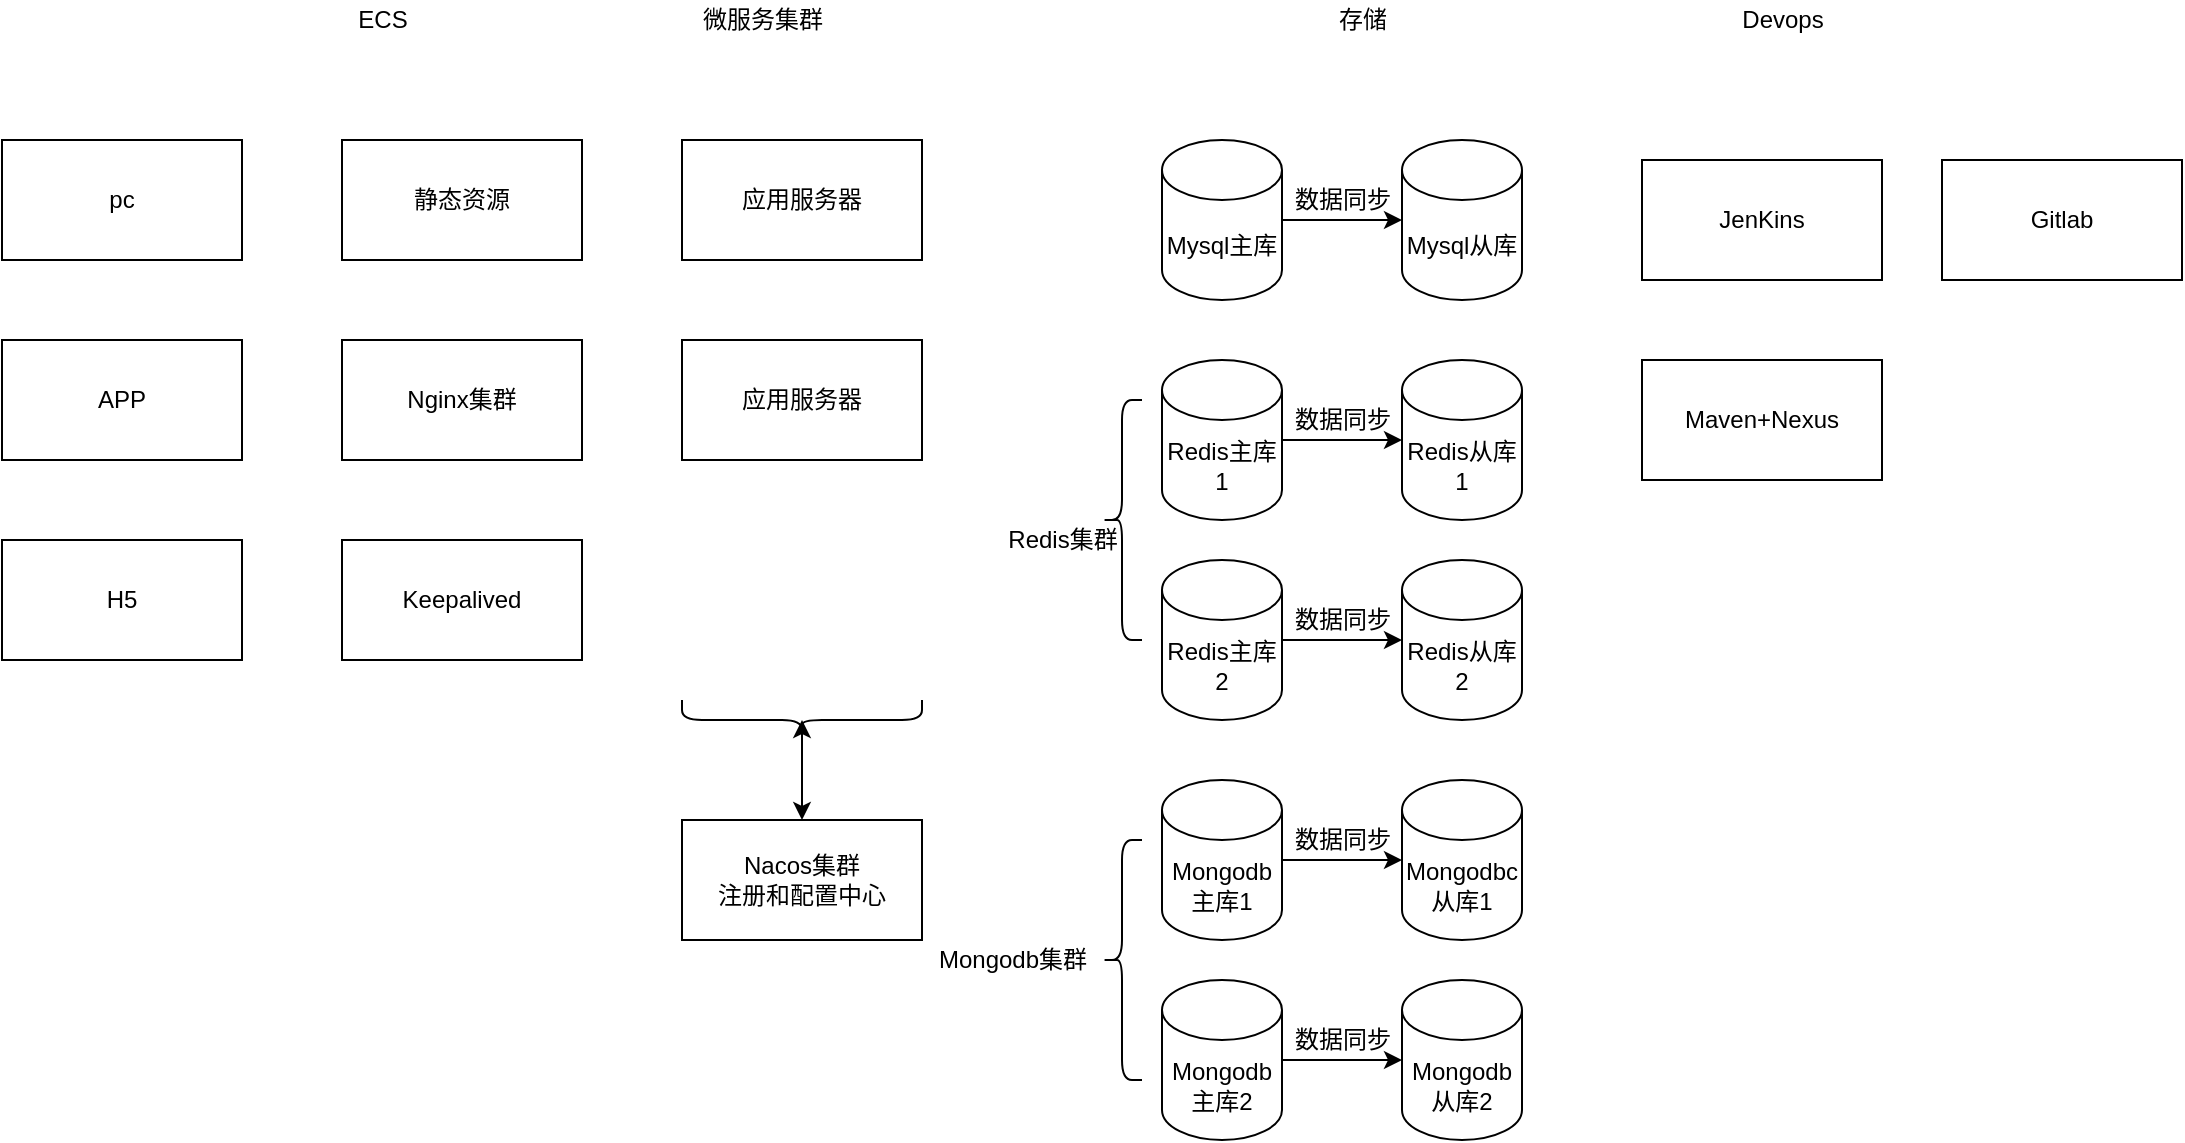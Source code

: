 <mxfile version="13.9.9" type="device"><diagram id="DkqWx-IxWmXLO5LCBXiu" name="第 1 页"><mxGraphModel dx="2782" dy="967" grid="1" gridSize="10" guides="1" tooltips="1" connect="1" arrows="1" fold="1" page="1" pageScale="1" pageWidth="827" pageHeight="1169" math="0" shadow="0"><root><mxCell id="0"/><mxCell id="1" parent="0"/><mxCell id="wRmkEn0Fpj3v5ni-W615-1" value="静态资源" style="rounded=0;whiteSpace=wrap;html=1;" vertex="1" parent="1"><mxGeometry x="110" y="270" width="120" height="60" as="geometry"/></mxCell><mxCell id="wRmkEn0Fpj3v5ni-W615-2" value="Nginx集群" style="rounded=0;whiteSpace=wrap;html=1;" vertex="1" parent="1"><mxGeometry x="110" y="370" width="120" height="60" as="geometry"/></mxCell><mxCell id="wRmkEn0Fpj3v5ni-W615-3" value="Keepalived" style="rounded=0;whiteSpace=wrap;html=1;" vertex="1" parent="1"><mxGeometry x="110" y="470" width="120" height="60" as="geometry"/></mxCell><mxCell id="wRmkEn0Fpj3v5ni-W615-4" value="微服务集群" style="text;html=1;align=center;verticalAlign=middle;resizable=0;points=[];autosize=1;" vertex="1" parent="1"><mxGeometry x="280" y="200" width="80" height="20" as="geometry"/></mxCell><mxCell id="wRmkEn0Fpj3v5ni-W615-5" value="应用服务器" style="rounded=0;whiteSpace=wrap;html=1;" vertex="1" parent="1"><mxGeometry x="280" y="270" width="120" height="60" as="geometry"/></mxCell><mxCell id="wRmkEn0Fpj3v5ni-W615-6" value="应用服务器" style="rounded=0;whiteSpace=wrap;html=1;" vertex="1" parent="1"><mxGeometry x="280" y="370" width="120" height="60" as="geometry"/></mxCell><mxCell id="wRmkEn0Fpj3v5ni-W615-8" value="Nacos集群&lt;br&gt;注册和配置中心" style="rounded=0;whiteSpace=wrap;html=1;" vertex="1" parent="1"><mxGeometry x="280" y="610" width="120" height="60" as="geometry"/></mxCell><mxCell id="wRmkEn0Fpj3v5ni-W615-9" value="存储" style="text;html=1;align=center;verticalAlign=middle;resizable=0;points=[];autosize=1;" vertex="1" parent="1"><mxGeometry x="600" y="200" width="40" height="20" as="geometry"/></mxCell><mxCell id="wRmkEn0Fpj3v5ni-W615-10" value="Mysql主库" style="shape=cylinder3;whiteSpace=wrap;html=1;boundedLbl=1;backgroundOutline=1;size=15;" vertex="1" parent="1"><mxGeometry x="520" y="270" width="60" height="80" as="geometry"/></mxCell><mxCell id="wRmkEn0Fpj3v5ni-W615-11" value="Mysql从库" style="shape=cylinder3;whiteSpace=wrap;html=1;boundedLbl=1;backgroundOutline=1;size=15;" vertex="1" parent="1"><mxGeometry x="640" y="270" width="60" height="80" as="geometry"/></mxCell><mxCell id="wRmkEn0Fpj3v5ni-W615-12" value="" style="endArrow=classic;html=1;exitX=1;exitY=0.5;exitDx=0;exitDy=0;exitPerimeter=0;entryX=0;entryY=0.5;entryDx=0;entryDy=0;entryPerimeter=0;" edge="1" parent="1" source="wRmkEn0Fpj3v5ni-W615-10" target="wRmkEn0Fpj3v5ni-W615-11"><mxGeometry width="50" height="50" relative="1" as="geometry"><mxPoint x="620" y="410" as="sourcePoint"/><mxPoint x="670" y="360" as="targetPoint"/></mxGeometry></mxCell><mxCell id="wRmkEn0Fpj3v5ni-W615-13" value="数据同步" style="text;html=1;align=center;verticalAlign=middle;resizable=0;points=[];autosize=1;" vertex="1" parent="1"><mxGeometry x="580" y="290" width="60" height="20" as="geometry"/></mxCell><mxCell id="wRmkEn0Fpj3v5ni-W615-14" value="Redis主库1" style="shape=cylinder3;whiteSpace=wrap;html=1;boundedLbl=1;backgroundOutline=1;size=15;" vertex="1" parent="1"><mxGeometry x="520" y="380" width="60" height="80" as="geometry"/></mxCell><mxCell id="wRmkEn0Fpj3v5ni-W615-15" value="Redis主库2" style="shape=cylinder3;whiteSpace=wrap;html=1;boundedLbl=1;backgroundOutline=1;size=15;" vertex="1" parent="1"><mxGeometry x="520" y="480" width="60" height="80" as="geometry"/></mxCell><mxCell id="wRmkEn0Fpj3v5ni-W615-16" value="Redis从库1" style="shape=cylinder3;whiteSpace=wrap;html=1;boundedLbl=1;backgroundOutline=1;size=15;" vertex="1" parent="1"><mxGeometry x="640" y="380" width="60" height="80" as="geometry"/></mxCell><mxCell id="wRmkEn0Fpj3v5ni-W615-17" value="Redis从库2" style="shape=cylinder3;whiteSpace=wrap;html=1;boundedLbl=1;backgroundOutline=1;size=15;" vertex="1" parent="1"><mxGeometry x="640" y="480" width="60" height="80" as="geometry"/></mxCell><mxCell id="wRmkEn0Fpj3v5ni-W615-19" value="数据同步" style="text;html=1;align=center;verticalAlign=middle;resizable=0;points=[];autosize=1;" vertex="1" parent="1"><mxGeometry x="580" y="400" width="60" height="20" as="geometry"/></mxCell><mxCell id="wRmkEn0Fpj3v5ni-W615-20" value="" style="endArrow=classic;html=1;exitX=1;exitY=0.5;exitDx=0;exitDy=0;exitPerimeter=0;entryX=0;entryY=0.5;entryDx=0;entryDy=0;entryPerimeter=0;" edge="1" parent="1" source="wRmkEn0Fpj3v5ni-W615-14" target="wRmkEn0Fpj3v5ni-W615-16"><mxGeometry width="50" height="50" relative="1" as="geometry"><mxPoint x="650" y="450" as="sourcePoint"/><mxPoint x="700" y="400" as="targetPoint"/></mxGeometry></mxCell><mxCell id="wRmkEn0Fpj3v5ni-W615-21" value="数据同步" style="text;html=1;align=center;verticalAlign=middle;resizable=0;points=[];autosize=1;" vertex="1" parent="1"><mxGeometry x="580" y="500" width="60" height="20" as="geometry"/></mxCell><mxCell id="wRmkEn0Fpj3v5ni-W615-22" value="" style="endArrow=classic;html=1;exitX=1;exitY=0.5;exitDx=0;exitDy=0;exitPerimeter=0;entryX=0;entryY=0.5;entryDx=0;entryDy=0;entryPerimeter=0;" edge="1" parent="1" source="wRmkEn0Fpj3v5ni-W615-15" target="wRmkEn0Fpj3v5ni-W615-17"><mxGeometry width="50" height="50" relative="1" as="geometry"><mxPoint x="590" y="430" as="sourcePoint"/><mxPoint x="650" y="430" as="targetPoint"/></mxGeometry></mxCell><mxCell id="wRmkEn0Fpj3v5ni-W615-23" value="Mongodb主库1" style="shape=cylinder3;whiteSpace=wrap;html=1;boundedLbl=1;backgroundOutline=1;size=15;" vertex="1" parent="1"><mxGeometry x="520" y="590" width="60" height="80" as="geometry"/></mxCell><mxCell id="wRmkEn0Fpj3v5ni-W615-24" value="" style="shape=curlyBracket;whiteSpace=wrap;html=1;rounded=1;" vertex="1" parent="1"><mxGeometry x="490" y="400" width="20" height="120" as="geometry"/></mxCell><mxCell id="wRmkEn0Fpj3v5ni-W615-26" value="Mongodb集群" style="text;html=1;align=center;verticalAlign=middle;resizable=0;points=[];autosize=1;" vertex="1" parent="1"><mxGeometry x="400" y="670" width="90" height="20" as="geometry"/></mxCell><mxCell id="wRmkEn0Fpj3v5ni-W615-28" value="" style="endArrow=classic;startArrow=classic;html=1;exitX=0.5;exitY=0;exitDx=0;exitDy=0;" edge="1" parent="1" source="wRmkEn0Fpj3v5ni-W615-8"><mxGeometry width="50" height="50" relative="1" as="geometry"><mxPoint x="310" y="600" as="sourcePoint"/><mxPoint x="340" y="560" as="targetPoint"/></mxGeometry></mxCell><mxCell id="wRmkEn0Fpj3v5ni-W615-29" value="" style="shape=curlyBracket;whiteSpace=wrap;html=1;rounded=1;rotation=-90;" vertex="1" parent="1"><mxGeometry x="330" y="500" width="20" height="120" as="geometry"/></mxCell><mxCell id="wRmkEn0Fpj3v5ni-W615-31" value="ECS" style="text;html=1;align=center;verticalAlign=middle;resizable=0;points=[];autosize=1;" vertex="1" parent="1"><mxGeometry x="110" y="200" width="40" height="20" as="geometry"/></mxCell><mxCell id="wRmkEn0Fpj3v5ni-W615-33" value="pc" style="rounded=0;whiteSpace=wrap;html=1;" vertex="1" parent="1"><mxGeometry x="-60" y="270" width="120" height="60" as="geometry"/></mxCell><mxCell id="wRmkEn0Fpj3v5ni-W615-34" value="APP" style="rounded=0;whiteSpace=wrap;html=1;" vertex="1" parent="1"><mxGeometry x="-60" y="370" width="120" height="60" as="geometry"/></mxCell><mxCell id="wRmkEn0Fpj3v5ni-W615-35" value="H5" style="rounded=0;whiteSpace=wrap;html=1;" vertex="1" parent="1"><mxGeometry x="-60" y="470" width="120" height="60" as="geometry"/></mxCell><mxCell id="wRmkEn0Fpj3v5ni-W615-36" value="Devops" style="text;html=1;align=center;verticalAlign=middle;resizable=0;points=[];autosize=1;" vertex="1" parent="1"><mxGeometry x="800" y="200" width="60" height="20" as="geometry"/></mxCell><mxCell id="wRmkEn0Fpj3v5ni-W615-37" value="JenKins" style="rounded=0;whiteSpace=wrap;html=1;" vertex="1" parent="1"><mxGeometry x="760" y="280" width="120" height="60" as="geometry"/></mxCell><mxCell id="wRmkEn0Fpj3v5ni-W615-38" value="Gitlab" style="rounded=0;whiteSpace=wrap;html=1;" vertex="1" parent="1"><mxGeometry x="910" y="280" width="120" height="60" as="geometry"/></mxCell><mxCell id="wRmkEn0Fpj3v5ni-W615-39" value="Maven+Nexus" style="rounded=0;whiteSpace=wrap;html=1;" vertex="1" parent="1"><mxGeometry x="760" y="380" width="120" height="60" as="geometry"/></mxCell><mxCell id="wRmkEn0Fpj3v5ni-W615-40" value="Mongodb主库2" style="shape=cylinder3;whiteSpace=wrap;html=1;boundedLbl=1;backgroundOutline=1;size=15;" vertex="1" parent="1"><mxGeometry x="520" y="690" width="60" height="80" as="geometry"/></mxCell><mxCell id="wRmkEn0Fpj3v5ni-W615-41" value="Mongodbc从库1" style="shape=cylinder3;whiteSpace=wrap;html=1;boundedLbl=1;backgroundOutline=1;size=15;" vertex="1" parent="1"><mxGeometry x="640" y="590" width="60" height="80" as="geometry"/></mxCell><mxCell id="wRmkEn0Fpj3v5ni-W615-42" value="Mongodb从库2" style="shape=cylinder3;whiteSpace=wrap;html=1;boundedLbl=1;backgroundOutline=1;size=15;" vertex="1" parent="1"><mxGeometry x="640" y="690" width="60" height="80" as="geometry"/></mxCell><mxCell id="wRmkEn0Fpj3v5ni-W615-43" value="" style="endArrow=classic;html=1;exitX=1;exitY=0.5;exitDx=0;exitDy=0;exitPerimeter=0;entryX=0;entryY=0.5;entryDx=0;entryDy=0;entryPerimeter=0;" edge="1" parent="1" source="wRmkEn0Fpj3v5ni-W615-23" target="wRmkEn0Fpj3v5ni-W615-41"><mxGeometry width="50" height="50" relative="1" as="geometry"><mxPoint x="730" y="620" as="sourcePoint"/><mxPoint x="780" y="570" as="targetPoint"/></mxGeometry></mxCell><mxCell id="wRmkEn0Fpj3v5ni-W615-44" value="" style="endArrow=classic;html=1;exitX=1;exitY=0.5;exitDx=0;exitDy=0;exitPerimeter=0;entryX=0;entryY=0.5;entryDx=0;entryDy=0;entryPerimeter=0;" edge="1" parent="1" source="wRmkEn0Fpj3v5ni-W615-40" target="wRmkEn0Fpj3v5ni-W615-42"><mxGeometry width="50" height="50" relative="1" as="geometry"><mxPoint x="590" y="640" as="sourcePoint"/><mxPoint x="650" y="640" as="targetPoint"/></mxGeometry></mxCell><mxCell id="wRmkEn0Fpj3v5ni-W615-45" value="" style="shape=curlyBracket;whiteSpace=wrap;html=1;rounded=1;" vertex="1" parent="1"><mxGeometry x="490" y="620" width="20" height="120" as="geometry"/></mxCell><mxCell id="wRmkEn0Fpj3v5ni-W615-46" value="Redis集群" style="text;html=1;align=center;verticalAlign=middle;resizable=0;points=[];autosize=1;" vertex="1" parent="1"><mxGeometry x="435" y="460" width="70" height="20" as="geometry"/></mxCell><mxCell id="wRmkEn0Fpj3v5ni-W615-47" value="数据同步" style="text;html=1;align=center;verticalAlign=middle;resizable=0;points=[];autosize=1;" vertex="1" parent="1"><mxGeometry x="580" y="610" width="60" height="20" as="geometry"/></mxCell><mxCell id="wRmkEn0Fpj3v5ni-W615-48" value="数据同步" style="text;html=1;align=center;verticalAlign=middle;resizable=0;points=[];autosize=1;" vertex="1" parent="1"><mxGeometry x="580" y="710" width="60" height="20" as="geometry"/></mxCell></root></mxGraphModel></diagram></mxfile>